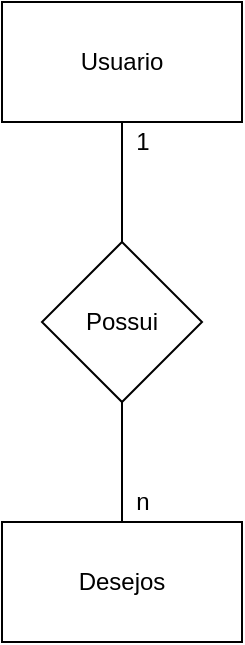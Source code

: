 <mxfile version="14.6.13" type="device" pages="2"><diagram id="VUxge6M6xbwS1tAxVXT7" name="Conceitual"><mxGraphModel dx="1086" dy="806" grid="1" gridSize="10" guides="1" tooltips="1" connect="1" arrows="1" fold="1" page="1" pageScale="1" pageWidth="827" pageHeight="1169" math="0" shadow="0"><root><mxCell id="0"/><mxCell id="1" parent="0"/><mxCell id="t3-tQQBbvgoBu2BPJCDt-4" value="" style="edgeStyle=orthogonalEdgeStyle;rounded=0;orthogonalLoop=1;jettySize=auto;html=1;endArrow=none;endFill=0;" edge="1" parent="1" source="t3-tQQBbvgoBu2BPJCDt-1" target="t3-tQQBbvgoBu2BPJCDt-2"><mxGeometry relative="1" as="geometry"/></mxCell><mxCell id="t3-tQQBbvgoBu2BPJCDt-1" value="Usuario" style="rounded=0;whiteSpace=wrap;html=1;" vertex="1" parent="1"><mxGeometry x="354" y="425" width="120" height="60" as="geometry"/></mxCell><mxCell id="t3-tQQBbvgoBu2BPJCDt-5" value="" style="edgeStyle=orthogonalEdgeStyle;rounded=0;orthogonalLoop=1;jettySize=auto;html=1;endArrow=none;endFill=0;" edge="1" parent="1" source="t3-tQQBbvgoBu2BPJCDt-2" target="t3-tQQBbvgoBu2BPJCDt-3"><mxGeometry relative="1" as="geometry"/></mxCell><mxCell id="t3-tQQBbvgoBu2BPJCDt-2" value="Possui" style="rhombus;whiteSpace=wrap;html=1;" vertex="1" parent="1"><mxGeometry x="374" y="545" width="80" height="80" as="geometry"/></mxCell><mxCell id="t3-tQQBbvgoBu2BPJCDt-3" value="Desejos" style="rounded=0;whiteSpace=wrap;html=1;" vertex="1" parent="1"><mxGeometry x="354" y="685" width="120" height="60" as="geometry"/></mxCell><mxCell id="t3-tQQBbvgoBu2BPJCDt-6" value="1" style="text;html=1;align=center;verticalAlign=middle;resizable=0;points=[];autosize=1;strokeColor=none;" vertex="1" parent="1"><mxGeometry x="414" y="485" width="20" height="20" as="geometry"/></mxCell><mxCell id="t3-tQQBbvgoBu2BPJCDt-7" value="n" style="text;html=1;align=center;verticalAlign=middle;resizable=0;points=[];autosize=1;strokeColor=none;" vertex="1" parent="1"><mxGeometry x="414" y="665" width="20" height="20" as="geometry"/></mxCell></root></mxGraphModel></diagram><diagram id="6JyYb5jrBYgkMEL647xq" name="Logico"><mxGraphModel dx="1551" dy="1151" grid="1" gridSize="10" guides="1" tooltips="1" connect="1" arrows="1" fold="1" page="1" pageScale="1" pageWidth="827" pageHeight="1169" math="0" shadow="0"><root><mxCell id="xVPJFzJqv9Vv24EywWdF-0"/><mxCell id="xVPJFzJqv9Vv24EywWdF-1" parent="xVPJFzJqv9Vv24EywWdF-0"/><mxCell id="-dlPffX8KlLxFWla5Sst-0" value="Usuario" style="shape=table;startSize=30;container=1;collapsible=1;childLayout=tableLayout;fixedRows=1;rowLines=0;fontStyle=1;align=center;resizeLast=1;" vertex="1" parent="xVPJFzJqv9Vv24EywWdF-1"><mxGeometry x="174" y="505" width="180" height="160" as="geometry"/></mxCell><mxCell id="-dlPffX8KlLxFWla5Sst-1" value="" style="shape=partialRectangle;collapsible=0;dropTarget=0;pointerEvents=0;fillColor=none;top=0;left=0;bottom=1;right=0;points=[[0,0.5],[1,0.5]];portConstraint=eastwest;" vertex="1" parent="-dlPffX8KlLxFWla5Sst-0"><mxGeometry y="30" width="180" height="30" as="geometry"/></mxCell><mxCell id="-dlPffX8KlLxFWla5Sst-2" value="PK" style="shape=partialRectangle;connectable=0;fillColor=none;top=0;left=0;bottom=0;right=0;fontStyle=1;overflow=hidden;" vertex="1" parent="-dlPffX8KlLxFWla5Sst-1"><mxGeometry width="30" height="30" as="geometry"/></mxCell><mxCell id="-dlPffX8KlLxFWla5Sst-3" value="IdUsuario" style="shape=partialRectangle;connectable=0;fillColor=none;top=0;left=0;bottom=0;right=0;align=left;spacingLeft=6;fontStyle=5;overflow=hidden;" vertex="1" parent="-dlPffX8KlLxFWla5Sst-1"><mxGeometry x="30" width="150" height="30" as="geometry"/></mxCell><mxCell id="-dlPffX8KlLxFWla5Sst-4" value="" style="shape=partialRectangle;collapsible=0;dropTarget=0;pointerEvents=0;fillColor=none;top=0;left=0;bottom=0;right=0;points=[[0,0.5],[1,0.5]];portConstraint=eastwest;" vertex="1" parent="-dlPffX8KlLxFWla5Sst-0"><mxGeometry y="60" width="180" height="30" as="geometry"/></mxCell><mxCell id="-dlPffX8KlLxFWla5Sst-5" value="" style="shape=partialRectangle;connectable=0;fillColor=none;top=0;left=0;bottom=0;right=0;editable=1;overflow=hidden;" vertex="1" parent="-dlPffX8KlLxFWla5Sst-4"><mxGeometry width="30" height="30" as="geometry"/></mxCell><mxCell id="-dlPffX8KlLxFWla5Sst-6" value="Nome" style="shape=partialRectangle;connectable=0;fillColor=none;top=0;left=0;bottom=0;right=0;align=left;spacingLeft=6;overflow=hidden;" vertex="1" parent="-dlPffX8KlLxFWla5Sst-4"><mxGeometry x="30" width="150" height="30" as="geometry"/></mxCell><mxCell id="-dlPffX8KlLxFWla5Sst-7" value="" style="shape=partialRectangle;collapsible=0;dropTarget=0;pointerEvents=0;fillColor=none;top=0;left=0;bottom=0;right=0;points=[[0,0.5],[1,0.5]];portConstraint=eastwest;" vertex="1" parent="-dlPffX8KlLxFWla5Sst-0"><mxGeometry y="90" width="180" height="30" as="geometry"/></mxCell><mxCell id="-dlPffX8KlLxFWla5Sst-8" value="" style="shape=partialRectangle;connectable=0;fillColor=none;top=0;left=0;bottom=0;right=0;editable=1;overflow=hidden;" vertex="1" parent="-dlPffX8KlLxFWla5Sst-7"><mxGeometry width="30" height="30" as="geometry"/></mxCell><mxCell id="-dlPffX8KlLxFWla5Sst-9" value="Email" style="shape=partialRectangle;connectable=0;fillColor=none;top=0;left=0;bottom=0;right=0;align=left;spacingLeft=6;overflow=hidden;" vertex="1" parent="-dlPffX8KlLxFWla5Sst-7"><mxGeometry x="30" width="150" height="30" as="geometry"/></mxCell><mxCell id="-dlPffX8KlLxFWla5Sst-10" value="" style="shape=partialRectangle;collapsible=0;dropTarget=0;pointerEvents=0;fillColor=none;top=0;left=0;bottom=0;right=0;points=[[0,0.5],[1,0.5]];portConstraint=eastwest;" vertex="1" parent="-dlPffX8KlLxFWla5Sst-0"><mxGeometry y="120" width="180" height="30" as="geometry"/></mxCell><mxCell id="-dlPffX8KlLxFWla5Sst-11" value="" style="shape=partialRectangle;connectable=0;fillColor=none;top=0;left=0;bottom=0;right=0;editable=1;overflow=hidden;" vertex="1" parent="-dlPffX8KlLxFWla5Sst-10"><mxGeometry width="30" height="30" as="geometry"/></mxCell><mxCell id="-dlPffX8KlLxFWla5Sst-12" value="Senha" style="shape=partialRectangle;connectable=0;fillColor=none;top=0;left=0;bottom=0;right=0;align=left;spacingLeft=6;overflow=hidden;" vertex="1" parent="-dlPffX8KlLxFWla5Sst-10"><mxGeometry x="30" width="150" height="30" as="geometry"/></mxCell><mxCell id="-dlPffX8KlLxFWla5Sst-13" value="Desejos" style="shape=table;startSize=30;container=1;collapsible=1;childLayout=tableLayout;fixedRows=1;rowLines=0;fontStyle=1;align=center;resizeLast=1;" vertex="1" parent="xVPJFzJqv9Vv24EywWdF-1"><mxGeometry x="474" y="505" width="180" height="160" as="geometry"/></mxCell><mxCell id="-dlPffX8KlLxFWla5Sst-14" value="" style="shape=partialRectangle;collapsible=0;dropTarget=0;pointerEvents=0;fillColor=none;top=0;left=0;bottom=1;right=0;points=[[0,0.5],[1,0.5]];portConstraint=eastwest;" vertex="1" parent="-dlPffX8KlLxFWla5Sst-13"><mxGeometry y="30" width="180" height="30" as="geometry"/></mxCell><mxCell id="-dlPffX8KlLxFWla5Sst-15" value="PK" style="shape=partialRectangle;connectable=0;fillColor=none;top=0;left=0;bottom=0;right=0;fontStyle=1;overflow=hidden;" vertex="1" parent="-dlPffX8KlLxFWla5Sst-14"><mxGeometry width="30" height="30" as="geometry"/></mxCell><mxCell id="-dlPffX8KlLxFWla5Sst-16" value="IdDesejos" style="shape=partialRectangle;connectable=0;fillColor=none;top=0;left=0;bottom=0;right=0;align=left;spacingLeft=6;fontStyle=5;overflow=hidden;" vertex="1" parent="-dlPffX8KlLxFWla5Sst-14"><mxGeometry x="30" width="150" height="30" as="geometry"/></mxCell><mxCell id="kauIHQlr-9pySyl14dNi-0" value="" style="shape=partialRectangle;collapsible=0;dropTarget=0;pointerEvents=0;fillColor=none;top=0;left=0;bottom=1;right=0;points=[[0,0.5],[1,0.5]];portConstraint=eastwest;" vertex="1" parent="-dlPffX8KlLxFWla5Sst-13"><mxGeometry y="60" width="180" height="30" as="geometry"/></mxCell><mxCell id="kauIHQlr-9pySyl14dNi-1" value="FK" style="shape=partialRectangle;connectable=0;fillColor=none;top=0;left=0;bottom=0;right=0;fontStyle=1;overflow=hidden;" vertex="1" parent="kauIHQlr-9pySyl14dNi-0"><mxGeometry width="30" height="30" as="geometry"/></mxCell><mxCell id="kauIHQlr-9pySyl14dNi-2" value="IdUsuarios" style="shape=partialRectangle;connectable=0;fillColor=none;top=0;left=0;bottom=0;right=0;align=left;spacingLeft=6;fontStyle=5;overflow=hidden;" vertex="1" parent="kauIHQlr-9pySyl14dNi-0"><mxGeometry x="30" width="150" height="30" as="geometry"/></mxCell><mxCell id="-dlPffX8KlLxFWla5Sst-17" value="" style="shape=partialRectangle;collapsible=0;dropTarget=0;pointerEvents=0;fillColor=none;top=0;left=0;bottom=0;right=0;points=[[0,0.5],[1,0.5]];portConstraint=eastwest;" vertex="1" parent="-dlPffX8KlLxFWla5Sst-13"><mxGeometry y="90" width="180" height="30" as="geometry"/></mxCell><mxCell id="-dlPffX8KlLxFWla5Sst-18" value="" style="shape=partialRectangle;connectable=0;fillColor=none;top=0;left=0;bottom=0;right=0;editable=1;overflow=hidden;" vertex="1" parent="-dlPffX8KlLxFWla5Sst-17"><mxGeometry width="30" height="30" as="geometry"/></mxCell><mxCell id="-dlPffX8KlLxFWla5Sst-19" value="Titulo" style="shape=partialRectangle;connectable=0;fillColor=none;top=0;left=0;bottom=0;right=0;align=left;spacingLeft=6;overflow=hidden;" vertex="1" parent="-dlPffX8KlLxFWla5Sst-17"><mxGeometry x="30" width="150" height="30" as="geometry"/></mxCell><mxCell id="-dlPffX8KlLxFWla5Sst-20" value="" style="shape=partialRectangle;collapsible=0;dropTarget=0;pointerEvents=0;fillColor=none;top=0;left=0;bottom=0;right=0;points=[[0,0.5],[1,0.5]];portConstraint=eastwest;" vertex="1" parent="-dlPffX8KlLxFWla5Sst-13"><mxGeometry y="120" width="180" height="30" as="geometry"/></mxCell><mxCell id="-dlPffX8KlLxFWla5Sst-21" value="" style="shape=partialRectangle;connectable=0;fillColor=none;top=0;left=0;bottom=0;right=0;editable=1;overflow=hidden;" vertex="1" parent="-dlPffX8KlLxFWla5Sst-20"><mxGeometry width="30" height="30" as="geometry"/></mxCell><mxCell id="-dlPffX8KlLxFWla5Sst-22" value="Descricao" style="shape=partialRectangle;connectable=0;fillColor=none;top=0;left=0;bottom=0;right=0;align=left;spacingLeft=6;overflow=hidden;" vertex="1" parent="-dlPffX8KlLxFWla5Sst-20"><mxGeometry x="30" width="150" height="30" as="geometry"/></mxCell><mxCell id="kauIHQlr-9pySyl14dNi-3" value="" style="edgeStyle=entityRelationEdgeStyle;fontSize=12;html=1;endArrow=ERoneToMany;exitX=1;exitY=0.5;exitDx=0;exitDy=0;entryX=0;entryY=0.5;entryDx=0;entryDy=0;" edge="1" parent="xVPJFzJqv9Vv24EywWdF-1" source="-dlPffX8KlLxFWla5Sst-1" target="kauIHQlr-9pySyl14dNi-0"><mxGeometry width="100" height="100" relative="1" as="geometry"><mxPoint x="354" y="705" as="sourcePoint"/><mxPoint x="454" y="605" as="targetPoint"/></mxGeometry></mxCell></root></mxGraphModel></diagram></mxfile>